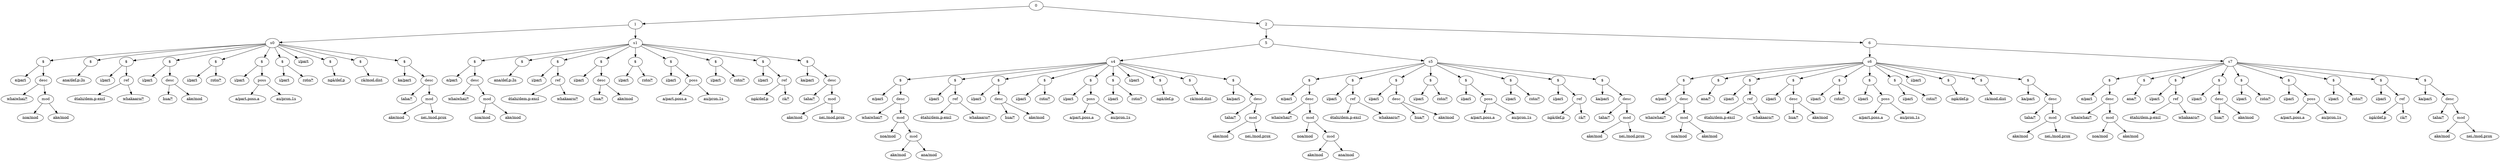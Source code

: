 digraph S0 {
 s0 -> n0
 s0 -> n7
 s0 -> n9
 s0 -> n14
 s0 -> n19
 s0 -> n22
 s0 -> n27
 s0 -> n30
 s0 -> n31
 s0 -> n33
 s0 -> n35
 1 -> s0
 s1 -> n42
 s1 -> n49
 s1 -> n51
 s1 -> n56
 s1 -> n61
 s1 -> n64
 s1 -> n69
 s1 -> n72
 s1 -> n77
 1 -> s1
 0 -> 1
 s4 -> n84
 s4 -> n93
 s4 -> n98
 s4 -> n103
 s4 -> n106
 s4 -> n111
 s4 -> n114
 s4 -> n115
 s4 -> n117
 s4 -> n119
 5 -> s4
 s5 -> n126
 s5 -> n135
 s5 -> n140
 s5 -> n145
 s5 -> n148
 s5 -> n153
 s5 -> n156
 s5 -> n161
 5 -> s5
 2 -> 5
 s6 -> n168
 s6 -> n175
 s6 -> n177
 s6 -> n182
 s6 -> n187
 s6 -> n190
 s6 -> n195
 s6 -> n198
 s6 -> n199
 s6 -> n201
 s6 -> n203
 6 -> s6
 s7 -> n210
 s7 -> n217
 s7 -> n219
 s7 -> n224
 s7 -> n229
 s7 -> n232
 s7 -> n237
 s7 -> n240
 s7 -> n245
 6 -> s7
 2 -> 6
 0 -> 2
 n0 [label="$"];
 n1 [label=<<u>e/part</u>>];
 n0 -> n1;
 n2 [label="desc"];
 n3 [label=<<u>whaiwhai/*</u>>];
 n2 -> n3;
 n4 [label="mod"];
 n5 [label=<<u>noa/mod</u>>];
 n4 -> n5;
 n6 [label=<<u>ake/mod</u>>];
 n4 -> n6;
 n2 -> n4;
 n0 -> n2;
 n7 [label="$"];
 n8 [label=<<u>ana/def.p-3s</u>>];
 n7 -> n8;
 n9 [label="$"];
 n10 [label=<<u>i/part</u>>];
 n9 -> n10;
 n11 [label="ref"];
 n12 [label=<<u>ētahi/dem.p-excl</u>>];
 n11 -> n12;
 n13 [label=<<u>whakaaro/*</u>>];
 n11 -> n13;
 n9 -> n11;
 n14 [label="$"];
 n15 [label=<<u>i/part</u>>];
 n14 -> n15;
 n16 [label="desc"];
 n17 [label=<<u>hua/*</u>>];
 n16 -> n17;
 n18 [label=<<u>ake/mod</u>>];
 n16 -> n18;
 n14 -> n16;
 n19 [label="$"];
 n20 [label=<<u>i/part</u>>];
 n19 -> n20;
 n21 [label=<<u>roto/*</u>>];
 n19 -> n21;
 n22 [label="$"];
 n23 [label=<<u>i/part</u>>];
 n22 -> n23;
 n24 [label="poss"];
 n25 [label=<<u>a/part.poss.a</u>>];
 n24 -> n25;
 n26 [label=<<u>au/pron.1s</u>>];
 n24 -> n26;
 n22 -> n24;
 n27 [label="$"];
 n28 [label=<<u>i/part</u>>];
 n27 -> n28;
 n29 [label=<<u>roto/*</u>>];
 n27 -> n29;
 n30 [label=<<u>i/part</u>>];
 n31 [label="$"];
 n32 [label=<<u>ngā/def.p</u>>];
 n31 -> n32;
 n33 [label="$"];
 n34 [label=<<u>rā/mod.dist</u>>];
 n33 -> n34;
 n35 [label="$"];
 n36 [label=<<u>ka/part</u>>];
 n35 -> n36;
 n37 [label="desc"];
 n38 [label=<<u>taha/*</u>>];
 n37 -> n38;
 n39 [label="mod"];
 n40 [label=<<u>ake/mod</u>>];
 n39 -> n40;
 n41 [label=<<u>nei./mod.prox</u>>];
 n39 -> n41;
 n37 -> n39;
 n35 -> n37;
 n42 [label="$"];
 n43 [label=<<u>e/part</u>>];
 n42 -> n43;
 n44 [label="desc"];
 n45 [label=<<u>whaiwhai/*</u>>];
 n44 -> n45;
 n46 [label="mod"];
 n47 [label=<<u>noa/mod</u>>];
 n46 -> n47;
 n48 [label=<<u>ake/mod</u>>];
 n46 -> n48;
 n44 -> n46;
 n42 -> n44;
 n49 [label="$"];
 n50 [label=<<u>ana/def.p-3s</u>>];
 n49 -> n50;
 n51 [label="$"];
 n52 [label=<<u>i/part</u>>];
 n51 -> n52;
 n53 [label="ref"];
 n54 [label=<<u>ētahi/dem.p-excl</u>>];
 n53 -> n54;
 n55 [label=<<u>whakaaro/*</u>>];
 n53 -> n55;
 n51 -> n53;
 n56 [label="$"];
 n57 [label=<<u>i/part</u>>];
 n56 -> n57;
 n58 [label="desc"];
 n59 [label=<<u>hua/*</u>>];
 n58 -> n59;
 n60 [label=<<u>ake/mod</u>>];
 n58 -> n60;
 n56 -> n58;
 n61 [label="$"];
 n62 [label=<<u>i/part</u>>];
 n61 -> n62;
 n63 [label=<<u>roto/*</u>>];
 n61 -> n63;
 n64 [label="$"];
 n65 [label=<<u>i/part</u>>];
 n64 -> n65;
 n66 [label="poss"];
 n67 [label=<<u>a/part.poss.a</u>>];
 n66 -> n67;
 n68 [label=<<u>au/pron.1s</u>>];
 n66 -> n68;
 n64 -> n66;
 n69 [label="$"];
 n70 [label=<<u>i/part</u>>];
 n69 -> n70;
 n71 [label=<<u>roto/*</u>>];
 n69 -> n71;
 n72 [label="$"];
 n73 [label=<<u>i/part</u>>];
 n72 -> n73;
 n74 [label="ref"];
 n75 [label=<<u>ngā/def.p</u>>];
 n74 -> n75;
 n76 [label=<<u>rā/*</u>>];
 n74 -> n76;
 n72 -> n74;
 n77 [label="$"];
 n78 [label=<<u>ka/part</u>>];
 n77 -> n78;
 n79 [label="desc"];
 n80 [label=<<u>taha/*</u>>];
 n79 -> n80;
 n81 [label="mod"];
 n82 [label=<<u>ake/mod</u>>];
 n81 -> n82;
 n83 [label=<<u>nei./mod.prox</u>>];
 n81 -> n83;
 n79 -> n81;
 n77 -> n79;
 n84 [label="$"];
 n85 [label=<<u>e/part</u>>];
 n84 -> n85;
 n86 [label="desc"];
 n87 [label=<<u>whaiwhai/*</u>>];
 n86 -> n87;
 n88 [label="mod"];
 n89 [label=<<u>noa/mod</u>>];
 n88 -> n89;
 n90 [label="mod"];
 n91 [label=<<u>ake/mod</u>>];
 n90 -> n91;
 n92 [label=<<u>ana/mod</u>>];
 n90 -> n92;
 n88 -> n90;
 n86 -> n88;
 n84 -> n86;
 n93 [label="$"];
 n94 [label=<<u>i/part</u>>];
 n93 -> n94;
 n95 [label="ref"];
 n96 [label=<<u>ētahi/dem.p-excl</u>>];
 n95 -> n96;
 n97 [label=<<u>whakaaro/*</u>>];
 n95 -> n97;
 n93 -> n95;
 n98 [label="$"];
 n99 [label=<<u>i/part</u>>];
 n98 -> n99;
 n100 [label="desc"];
 n101 [label=<<u>hua/*</u>>];
 n100 -> n101;
 n102 [label=<<u>ake/mod</u>>];
 n100 -> n102;
 n98 -> n100;
 n103 [label="$"];
 n104 [label=<<u>i/part</u>>];
 n103 -> n104;
 n105 [label=<<u>roto/*</u>>];
 n103 -> n105;
 n106 [label="$"];
 n107 [label=<<u>i/part</u>>];
 n106 -> n107;
 n108 [label="poss"];
 n109 [label=<<u>a/part.poss.a</u>>];
 n108 -> n109;
 n110 [label=<<u>au/pron.1s</u>>];
 n108 -> n110;
 n106 -> n108;
 n111 [label="$"];
 n112 [label=<<u>i/part</u>>];
 n111 -> n112;
 n113 [label=<<u>roto/*</u>>];
 n111 -> n113;
 n114 [label=<<u>i/part</u>>];
 n115 [label="$"];
 n116 [label=<<u>ngā/def.p</u>>];
 n115 -> n116;
 n117 [label="$"];
 n118 [label=<<u>rā/mod.dist</u>>];
 n117 -> n118;
 n119 [label="$"];
 n120 [label=<<u>ka/part</u>>];
 n119 -> n120;
 n121 [label="desc"];
 n122 [label=<<u>taha/*</u>>];
 n121 -> n122;
 n123 [label="mod"];
 n124 [label=<<u>ake/mod</u>>];
 n123 -> n124;
 n125 [label=<<u>nei./mod.prox</u>>];
 n123 -> n125;
 n121 -> n123;
 n119 -> n121;
 n126 [label="$"];
 n127 [label=<<u>e/part</u>>];
 n126 -> n127;
 n128 [label="desc"];
 n129 [label=<<u>whaiwhai/*</u>>];
 n128 -> n129;
 n130 [label="mod"];
 n131 [label=<<u>noa/mod</u>>];
 n130 -> n131;
 n132 [label="mod"];
 n133 [label=<<u>ake/mod</u>>];
 n132 -> n133;
 n134 [label=<<u>ana/mod</u>>];
 n132 -> n134;
 n130 -> n132;
 n128 -> n130;
 n126 -> n128;
 n135 [label="$"];
 n136 [label=<<u>i/part</u>>];
 n135 -> n136;
 n137 [label="ref"];
 n138 [label=<<u>ētahi/dem.p-excl</u>>];
 n137 -> n138;
 n139 [label=<<u>whakaaro/*</u>>];
 n137 -> n139;
 n135 -> n137;
 n140 [label="$"];
 n141 [label=<<u>i/part</u>>];
 n140 -> n141;
 n142 [label="desc"];
 n143 [label=<<u>hua/*</u>>];
 n142 -> n143;
 n144 [label=<<u>ake/mod</u>>];
 n142 -> n144;
 n140 -> n142;
 n145 [label="$"];
 n146 [label=<<u>i/part</u>>];
 n145 -> n146;
 n147 [label=<<u>roto/*</u>>];
 n145 -> n147;
 n148 [label="$"];
 n149 [label=<<u>i/part</u>>];
 n148 -> n149;
 n150 [label="poss"];
 n151 [label=<<u>a/part.poss.a</u>>];
 n150 -> n151;
 n152 [label=<<u>au/pron.1s</u>>];
 n150 -> n152;
 n148 -> n150;
 n153 [label="$"];
 n154 [label=<<u>i/part</u>>];
 n153 -> n154;
 n155 [label=<<u>roto/*</u>>];
 n153 -> n155;
 n156 [label="$"];
 n157 [label=<<u>i/part</u>>];
 n156 -> n157;
 n158 [label="ref"];
 n159 [label=<<u>ngā/def.p</u>>];
 n158 -> n159;
 n160 [label=<<u>rā/*</u>>];
 n158 -> n160;
 n156 -> n158;
 n161 [label="$"];
 n162 [label=<<u>ka/part</u>>];
 n161 -> n162;
 n163 [label="desc"];
 n164 [label=<<u>taha/*</u>>];
 n163 -> n164;
 n165 [label="mod"];
 n166 [label=<<u>ake/mod</u>>];
 n165 -> n166;
 n167 [label=<<u>nei./mod.prox</u>>];
 n165 -> n167;
 n163 -> n165;
 n161 -> n163;
 n168 [label="$"];
 n169 [label=<<u>e/part</u>>];
 n168 -> n169;
 n170 [label="desc"];
 n171 [label=<<u>whaiwhai/*</u>>];
 n170 -> n171;
 n172 [label="mod"];
 n173 [label=<<u>noa/mod</u>>];
 n172 -> n173;
 n174 [label=<<u>ake/mod</u>>];
 n172 -> n174;
 n170 -> n172;
 n168 -> n170;
 n175 [label="$"];
 n176 [label=<<u>ana/*</u>>];
 n175 -> n176;
 n177 [label="$"];
 n178 [label=<<u>i/part</u>>];
 n177 -> n178;
 n179 [label="ref"];
 n180 [label=<<u>ētahi/dem.p-excl</u>>];
 n179 -> n180;
 n181 [label=<<u>whakaaro/*</u>>];
 n179 -> n181;
 n177 -> n179;
 n182 [label="$"];
 n183 [label=<<u>i/part</u>>];
 n182 -> n183;
 n184 [label="desc"];
 n185 [label=<<u>hua/*</u>>];
 n184 -> n185;
 n186 [label=<<u>ake/mod</u>>];
 n184 -> n186;
 n182 -> n184;
 n187 [label="$"];
 n188 [label=<<u>i/part</u>>];
 n187 -> n188;
 n189 [label=<<u>roto/*</u>>];
 n187 -> n189;
 n190 [label="$"];
 n191 [label=<<u>i/part</u>>];
 n190 -> n191;
 n192 [label="poss"];
 n193 [label=<<u>a/part.poss.a</u>>];
 n192 -> n193;
 n194 [label=<<u>au/pron.1s</u>>];
 n192 -> n194;
 n190 -> n192;
 n195 [label="$"];
 n196 [label=<<u>i/part</u>>];
 n195 -> n196;
 n197 [label=<<u>roto/*</u>>];
 n195 -> n197;
 n198 [label=<<u>i/part</u>>];
 n199 [label="$"];
 n200 [label=<<u>ngā/def.p</u>>];
 n199 -> n200;
 n201 [label="$"];
 n202 [label=<<u>rā/mod.dist</u>>];
 n201 -> n202;
 n203 [label="$"];
 n204 [label=<<u>ka/part</u>>];
 n203 -> n204;
 n205 [label="desc"];
 n206 [label=<<u>taha/*</u>>];
 n205 -> n206;
 n207 [label="mod"];
 n208 [label=<<u>ake/mod</u>>];
 n207 -> n208;
 n209 [label=<<u>nei./mod.prox</u>>];
 n207 -> n209;
 n205 -> n207;
 n203 -> n205;
 n210 [label="$"];
 n211 [label=<<u>e/part</u>>];
 n210 -> n211;
 n212 [label="desc"];
 n213 [label=<<u>whaiwhai/*</u>>];
 n212 -> n213;
 n214 [label="mod"];
 n215 [label=<<u>noa/mod</u>>];
 n214 -> n215;
 n216 [label=<<u>ake/mod</u>>];
 n214 -> n216;
 n212 -> n214;
 n210 -> n212;
 n217 [label="$"];
 n218 [label=<<u>ana/*</u>>];
 n217 -> n218;
 n219 [label="$"];
 n220 [label=<<u>i/part</u>>];
 n219 -> n220;
 n221 [label="ref"];
 n222 [label=<<u>ētahi/dem.p-excl</u>>];
 n221 -> n222;
 n223 [label=<<u>whakaaro/*</u>>];
 n221 -> n223;
 n219 -> n221;
 n224 [label="$"];
 n225 [label=<<u>i/part</u>>];
 n224 -> n225;
 n226 [label="desc"];
 n227 [label=<<u>hua/*</u>>];
 n226 -> n227;
 n228 [label=<<u>ake/mod</u>>];
 n226 -> n228;
 n224 -> n226;
 n229 [label="$"];
 n230 [label=<<u>i/part</u>>];
 n229 -> n230;
 n231 [label=<<u>roto/*</u>>];
 n229 -> n231;
 n232 [label="$"];
 n233 [label=<<u>i/part</u>>];
 n232 -> n233;
 n234 [label="poss"];
 n235 [label=<<u>a/part.poss.a</u>>];
 n234 -> n235;
 n236 [label=<<u>au/pron.1s</u>>];
 n234 -> n236;
 n232 -> n234;
 n237 [label="$"];
 n238 [label=<<u>i/part</u>>];
 n237 -> n238;
 n239 [label=<<u>roto/*</u>>];
 n237 -> n239;
 n240 [label="$"];
 n241 [label=<<u>i/part</u>>];
 n240 -> n241;
 n242 [label="ref"];
 n243 [label=<<u>ngā/def.p</u>>];
 n242 -> n243;
 n244 [label=<<u>rā/*</u>>];
 n242 -> n244;
 n240 -> n242;
 n245 [label="$"];
 n246 [label=<<u>ka/part</u>>];
 n245 -> n246;
 n247 [label="desc"];
 n248 [label=<<u>taha/*</u>>];
 n247 -> n248;
 n249 [label="mod"];
 n250 [label=<<u>ake/mod</u>>];
 n249 -> n250;
 n251 [label=<<u>nei./mod.prox</u>>];
 n249 -> n251;
 n247 -> n249;
 n245 -> n247;
}
